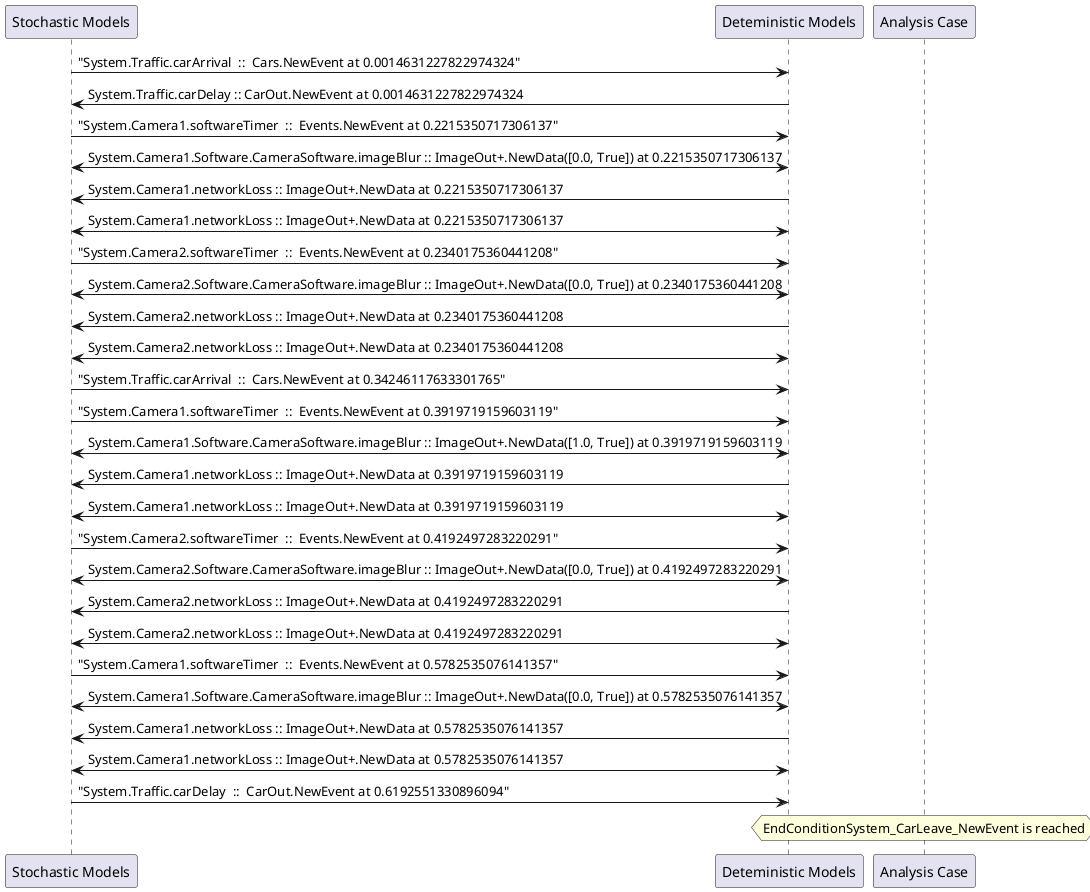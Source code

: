 
	@startuml
	participant "Stochastic Models" as stochmodel
	participant "Deteministic Models" as detmodel
	participant "Analysis Case" as analysis
	{5592_stop} stochmodel -> detmodel : "System.Traffic.carArrival  ::  Cars.NewEvent at 0.0014631227822974324"
{5601_start} detmodel -> stochmodel : System.Traffic.carDelay :: CarOut.NewEvent at 0.0014631227822974324
{5561_stop} stochmodel -> detmodel : "System.Camera1.softwareTimer  ::  Events.NewEvent at 0.2215350717306137"
detmodel <-> stochmodel : System.Camera1.Software.CameraSoftware.imageBlur :: ImageOut+.NewData([0.0, True]) at 0.2215350717306137
detmodel -> stochmodel : System.Camera1.networkLoss :: ImageOut+.NewData at 0.2215350717306137
detmodel <-> stochmodel : System.Camera1.networkLoss :: ImageOut+.NewData at 0.2215350717306137
{5577_stop} stochmodel -> detmodel : "System.Camera2.softwareTimer  ::  Events.NewEvent at 0.2340175360441208"
detmodel <-> stochmodel : System.Camera2.Software.CameraSoftware.imageBlur :: ImageOut+.NewData([0.0, True]) at 0.2340175360441208
detmodel -> stochmodel : System.Camera2.networkLoss :: ImageOut+.NewData at 0.2340175360441208
detmodel <-> stochmodel : System.Camera2.networkLoss :: ImageOut+.NewData at 0.2340175360441208
{5593_stop} stochmodel -> detmodel : "System.Traffic.carArrival  ::  Cars.NewEvent at 0.34246117633301765"
{5562_stop} stochmodel -> detmodel : "System.Camera1.softwareTimer  ::  Events.NewEvent at 0.3919719159603119"
detmodel <-> stochmodel : System.Camera1.Software.CameraSoftware.imageBlur :: ImageOut+.NewData([1.0, True]) at 0.3919719159603119
detmodel -> stochmodel : System.Camera1.networkLoss :: ImageOut+.NewData at 0.3919719159603119
detmodel <-> stochmodel : System.Camera1.networkLoss :: ImageOut+.NewData at 0.3919719159603119
{5578_stop} stochmodel -> detmodel : "System.Camera2.softwareTimer  ::  Events.NewEvent at 0.4192497283220291"
detmodel <-> stochmodel : System.Camera2.Software.CameraSoftware.imageBlur :: ImageOut+.NewData([0.0, True]) at 0.4192497283220291
detmodel -> stochmodel : System.Camera2.networkLoss :: ImageOut+.NewData at 0.4192497283220291
detmodel <-> stochmodel : System.Camera2.networkLoss :: ImageOut+.NewData at 0.4192497283220291
{5563_stop} stochmodel -> detmodel : "System.Camera1.softwareTimer  ::  Events.NewEvent at 0.5782535076141357"
detmodel <-> stochmodel : System.Camera1.Software.CameraSoftware.imageBlur :: ImageOut+.NewData([0.0, True]) at 0.5782535076141357
detmodel -> stochmodel : System.Camera1.networkLoss :: ImageOut+.NewData at 0.5782535076141357
detmodel <-> stochmodel : System.Camera1.networkLoss :: ImageOut+.NewData at 0.5782535076141357
{5601_stop} stochmodel -> detmodel : "System.Traffic.carDelay  ::  CarOut.NewEvent at 0.6192551330896094"
{5601_start} <-> {5601_stop} : delay
hnote over analysis 
EndConditionSystem_CarLeave_NewEvent is reached
endnote
@enduml